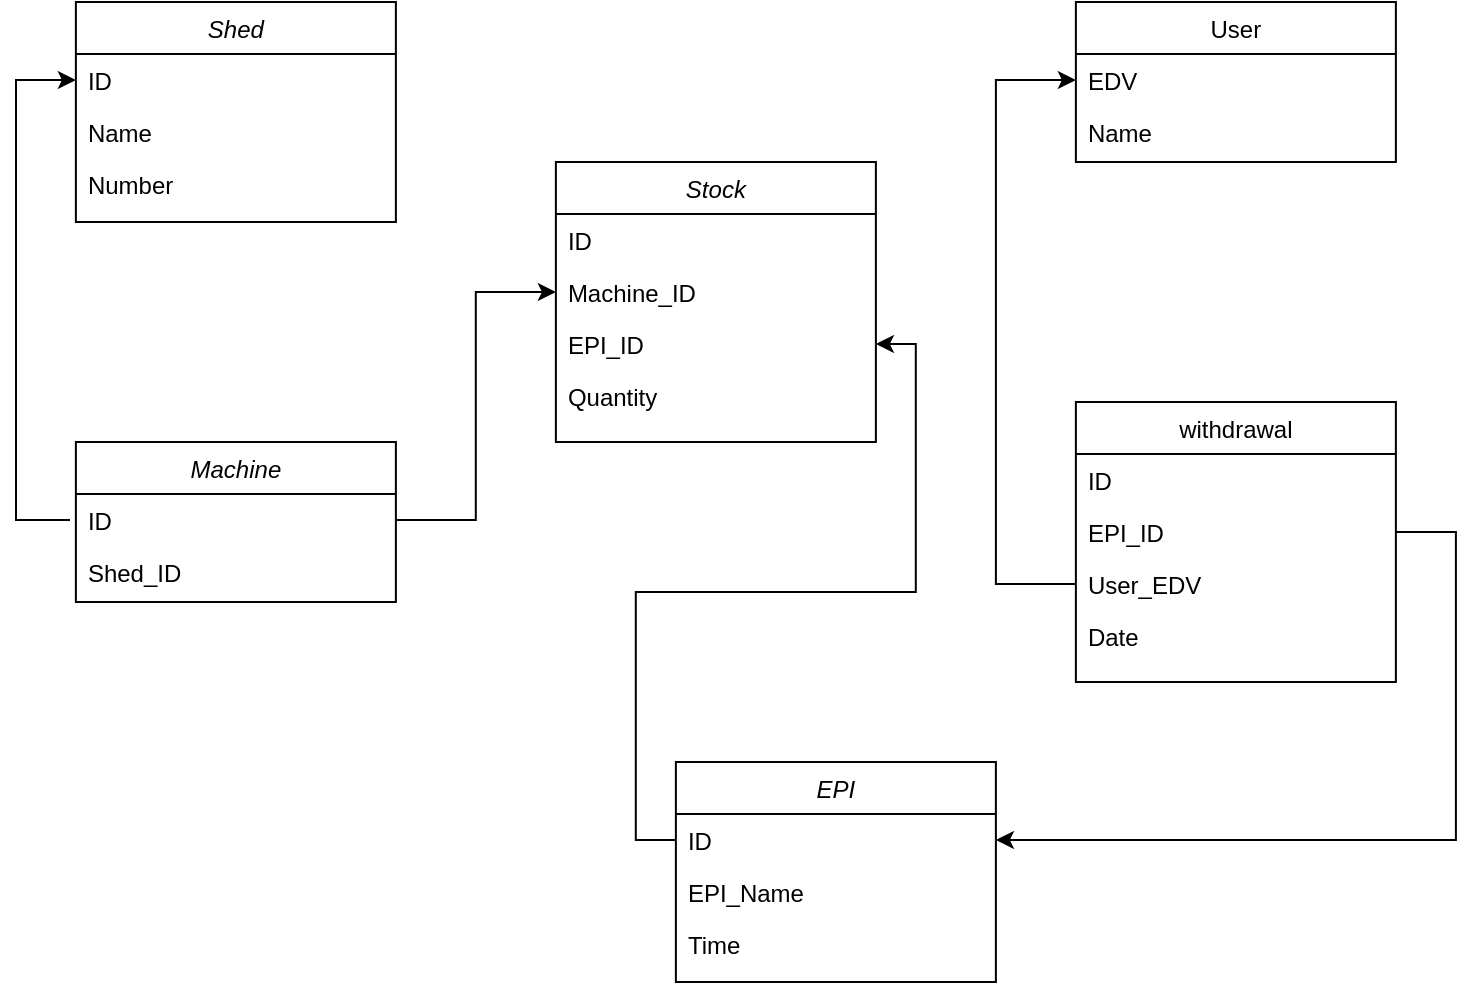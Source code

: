 <mxfile version="23.1.6" type="device">
  <diagram id="C5RBs43oDa-KdzZeNtuy" name="Page-1">
    <mxGraphModel dx="1518" dy="655" grid="1" gridSize="10" guides="1" tooltips="1" connect="1" arrows="1" fold="1" page="1" pageScale="1" pageWidth="827" pageHeight="1169" math="0" shadow="0">
      <root>
        <mxCell id="WIyWlLk6GJQsqaUBKTNV-0" />
        <mxCell id="WIyWlLk6GJQsqaUBKTNV-1" parent="WIyWlLk6GJQsqaUBKTNV-0" />
        <mxCell id="zkfFHV4jXpPFQw0GAbJ--0" value="Shed" style="swimlane;fontStyle=2;align=center;verticalAlign=top;childLayout=stackLayout;horizontal=1;startSize=26;horizontalStack=0;resizeParent=1;resizeLast=0;collapsible=1;marginBottom=0;rounded=0;shadow=0;strokeWidth=1;" parent="WIyWlLk6GJQsqaUBKTNV-1" vertex="1">
          <mxGeometry x="82.94" y="310" width="160" height="110" as="geometry">
            <mxRectangle x="230" y="140" width="160" height="26" as="alternateBounds" />
          </mxGeometry>
        </mxCell>
        <mxCell id="zkfFHV4jXpPFQw0GAbJ--1" value="ID" style="text;align=left;verticalAlign=top;spacingLeft=4;spacingRight=4;overflow=hidden;rotatable=0;points=[[0,0.5],[1,0.5]];portConstraint=eastwest;" parent="zkfFHV4jXpPFQw0GAbJ--0" vertex="1">
          <mxGeometry y="26" width="160" height="26" as="geometry" />
        </mxCell>
        <mxCell id="zkfFHV4jXpPFQw0GAbJ--2" value="Name" style="text;align=left;verticalAlign=top;spacingLeft=4;spacingRight=4;overflow=hidden;rotatable=0;points=[[0,0.5],[1,0.5]];portConstraint=eastwest;rounded=0;shadow=0;html=0;" parent="zkfFHV4jXpPFQw0GAbJ--0" vertex="1">
          <mxGeometry y="52" width="160" height="26" as="geometry" />
        </mxCell>
        <mxCell id="zkfFHV4jXpPFQw0GAbJ--3" value="Number" style="text;align=left;verticalAlign=top;spacingLeft=4;spacingRight=4;overflow=hidden;rotatable=0;points=[[0,0.5],[1,0.5]];portConstraint=eastwest;rounded=0;shadow=0;html=0;" parent="zkfFHV4jXpPFQw0GAbJ--0" vertex="1">
          <mxGeometry y="78" width="160" height="26" as="geometry" />
        </mxCell>
        <mxCell id="zkfFHV4jXpPFQw0GAbJ--17" value="User" style="swimlane;fontStyle=0;align=center;verticalAlign=top;childLayout=stackLayout;horizontal=1;startSize=26;horizontalStack=0;resizeParent=1;resizeLast=0;collapsible=1;marginBottom=0;rounded=0;shadow=0;strokeWidth=1;" parent="WIyWlLk6GJQsqaUBKTNV-1" vertex="1">
          <mxGeometry x="582.94" y="310" width="160" height="80" as="geometry">
            <mxRectangle x="550" y="140" width="160" height="26" as="alternateBounds" />
          </mxGeometry>
        </mxCell>
        <mxCell id="zkfFHV4jXpPFQw0GAbJ--18" value="EDV" style="text;align=left;verticalAlign=top;spacingLeft=4;spacingRight=4;overflow=hidden;rotatable=0;points=[[0,0.5],[1,0.5]];portConstraint=eastwest;" parent="zkfFHV4jXpPFQw0GAbJ--17" vertex="1">
          <mxGeometry y="26" width="160" height="26" as="geometry" />
        </mxCell>
        <mxCell id="zkfFHV4jXpPFQw0GAbJ--19" value="Name" style="text;align=left;verticalAlign=top;spacingLeft=4;spacingRight=4;overflow=hidden;rotatable=0;points=[[0,0.5],[1,0.5]];portConstraint=eastwest;rounded=0;shadow=0;html=0;" parent="zkfFHV4jXpPFQw0GAbJ--17" vertex="1">
          <mxGeometry y="52" width="160" height="26" as="geometry" />
        </mxCell>
        <mxCell id="Jd9xnNtXmX7IsjFRMxR8-0" value="EPI" style="swimlane;fontStyle=2;align=center;verticalAlign=top;childLayout=stackLayout;horizontal=1;startSize=26;horizontalStack=0;resizeParent=1;resizeLast=0;collapsible=1;marginBottom=0;rounded=0;shadow=0;strokeWidth=1;" vertex="1" parent="WIyWlLk6GJQsqaUBKTNV-1">
          <mxGeometry x="382.94" y="690" width="160" height="110" as="geometry">
            <mxRectangle x="230" y="140" width="160" height="26" as="alternateBounds" />
          </mxGeometry>
        </mxCell>
        <mxCell id="Jd9xnNtXmX7IsjFRMxR8-1" value="ID" style="text;align=left;verticalAlign=top;spacingLeft=4;spacingRight=4;overflow=hidden;rotatable=0;points=[[0,0.5],[1,0.5]];portConstraint=eastwest;" vertex="1" parent="Jd9xnNtXmX7IsjFRMxR8-0">
          <mxGeometry y="26" width="160" height="26" as="geometry" />
        </mxCell>
        <mxCell id="Jd9xnNtXmX7IsjFRMxR8-2" value="EPI_Name" style="text;align=left;verticalAlign=top;spacingLeft=4;spacingRight=4;overflow=hidden;rotatable=0;points=[[0,0.5],[1,0.5]];portConstraint=eastwest;rounded=0;shadow=0;html=0;" vertex="1" parent="Jd9xnNtXmX7IsjFRMxR8-0">
          <mxGeometry y="52" width="160" height="26" as="geometry" />
        </mxCell>
        <mxCell id="Jd9xnNtXmX7IsjFRMxR8-4" value="Time" style="text;align=left;verticalAlign=top;spacingLeft=4;spacingRight=4;overflow=hidden;rotatable=0;points=[[0,0.5],[1,0.5]];portConstraint=eastwest;rounded=0;shadow=0;html=0;" vertex="1" parent="Jd9xnNtXmX7IsjFRMxR8-0">
          <mxGeometry y="78" width="160" height="26" as="geometry" />
        </mxCell>
        <mxCell id="Jd9xnNtXmX7IsjFRMxR8-5" value="Machine" style="swimlane;fontStyle=2;align=center;verticalAlign=top;childLayout=stackLayout;horizontal=1;startSize=26;horizontalStack=0;resizeParent=1;resizeLast=0;collapsible=1;marginBottom=0;rounded=0;shadow=0;strokeWidth=1;" vertex="1" parent="WIyWlLk6GJQsqaUBKTNV-1">
          <mxGeometry x="82.94" y="530" width="160" height="80" as="geometry">
            <mxRectangle x="230" y="140" width="160" height="26" as="alternateBounds" />
          </mxGeometry>
        </mxCell>
        <mxCell id="Jd9xnNtXmX7IsjFRMxR8-6" value="ID" style="text;align=left;verticalAlign=top;spacingLeft=4;spacingRight=4;overflow=hidden;rotatable=0;points=[[0,0.5],[1,0.5]];portConstraint=eastwest;" vertex="1" parent="Jd9xnNtXmX7IsjFRMxR8-5">
          <mxGeometry y="26" width="160" height="26" as="geometry" />
        </mxCell>
        <mxCell id="Jd9xnNtXmX7IsjFRMxR8-7" value="Shed_ID" style="text;align=left;verticalAlign=top;spacingLeft=4;spacingRight=4;overflow=hidden;rotatable=0;points=[[0,0.5],[1,0.5]];portConstraint=eastwest;rounded=0;shadow=0;html=0;" vertex="1" parent="Jd9xnNtXmX7IsjFRMxR8-5">
          <mxGeometry y="52" width="160" height="26" as="geometry" />
        </mxCell>
        <mxCell id="Jd9xnNtXmX7IsjFRMxR8-9" value="Stock" style="swimlane;fontStyle=2;align=center;verticalAlign=top;childLayout=stackLayout;horizontal=1;startSize=26;horizontalStack=0;resizeParent=1;resizeLast=0;collapsible=1;marginBottom=0;rounded=0;shadow=0;strokeWidth=1;" vertex="1" parent="WIyWlLk6GJQsqaUBKTNV-1">
          <mxGeometry x="322.94" y="390" width="160" height="140" as="geometry">
            <mxRectangle x="230" y="140" width="160" height="26" as="alternateBounds" />
          </mxGeometry>
        </mxCell>
        <mxCell id="Jd9xnNtXmX7IsjFRMxR8-10" value="ID" style="text;align=left;verticalAlign=top;spacingLeft=4;spacingRight=4;overflow=hidden;rotatable=0;points=[[0,0.5],[1,0.5]];portConstraint=eastwest;" vertex="1" parent="Jd9xnNtXmX7IsjFRMxR8-9">
          <mxGeometry y="26" width="160" height="26" as="geometry" />
        </mxCell>
        <mxCell id="Jd9xnNtXmX7IsjFRMxR8-11" value="Machine_ID" style="text;align=left;verticalAlign=top;spacingLeft=4;spacingRight=4;overflow=hidden;rotatable=0;points=[[0,0.5],[1,0.5]];portConstraint=eastwest;rounded=0;shadow=0;html=0;" vertex="1" parent="Jd9xnNtXmX7IsjFRMxR8-9">
          <mxGeometry y="52" width="160" height="26" as="geometry" />
        </mxCell>
        <mxCell id="Jd9xnNtXmX7IsjFRMxR8-12" value="EPI_ID" style="text;align=left;verticalAlign=top;spacingLeft=4;spacingRight=4;overflow=hidden;rotatable=0;points=[[0,0.5],[1,0.5]];portConstraint=eastwest;rounded=0;shadow=0;html=0;" vertex="1" parent="Jd9xnNtXmX7IsjFRMxR8-9">
          <mxGeometry y="78" width="160" height="26" as="geometry" />
        </mxCell>
        <mxCell id="Jd9xnNtXmX7IsjFRMxR8-13" value="Quantity" style="text;align=left;verticalAlign=top;spacingLeft=4;spacingRight=4;overflow=hidden;rotatable=0;points=[[0,0.5],[1,0.5]];portConstraint=eastwest;rounded=0;shadow=0;html=0;" vertex="1" parent="Jd9xnNtXmX7IsjFRMxR8-9">
          <mxGeometry y="104" width="160" height="26" as="geometry" />
        </mxCell>
        <mxCell id="Jd9xnNtXmX7IsjFRMxR8-17" style="edgeStyle=orthogonalEdgeStyle;rounded=0;orthogonalLoop=1;jettySize=auto;html=1;" edge="1" parent="WIyWlLk6GJQsqaUBKTNV-1" source="Jd9xnNtXmX7IsjFRMxR8-1" target="Jd9xnNtXmX7IsjFRMxR8-12">
          <mxGeometry relative="1" as="geometry" />
        </mxCell>
        <mxCell id="Jd9xnNtXmX7IsjFRMxR8-19" style="edgeStyle=orthogonalEdgeStyle;rounded=0;orthogonalLoop=1;jettySize=auto;html=1;entryX=0;entryY=0.5;entryDx=0;entryDy=0;" edge="1" parent="WIyWlLk6GJQsqaUBKTNV-1" source="Jd9xnNtXmX7IsjFRMxR8-6" target="Jd9xnNtXmX7IsjFRMxR8-11">
          <mxGeometry relative="1" as="geometry" />
        </mxCell>
        <mxCell id="Jd9xnNtXmX7IsjFRMxR8-21" style="edgeStyle=orthogonalEdgeStyle;rounded=0;orthogonalLoop=1;jettySize=auto;html=1;" edge="1" parent="WIyWlLk6GJQsqaUBKTNV-1" target="zkfFHV4jXpPFQw0GAbJ--1">
          <mxGeometry relative="1" as="geometry">
            <mxPoint x="80" y="569" as="sourcePoint" />
            <Array as="points">
              <mxPoint x="75" y="569" />
              <mxPoint x="53" y="569" />
              <mxPoint x="53" y="349" />
            </Array>
          </mxGeometry>
        </mxCell>
        <mxCell id="Jd9xnNtXmX7IsjFRMxR8-22" value="withdrawal" style="swimlane;fontStyle=0;align=center;verticalAlign=top;childLayout=stackLayout;horizontal=1;startSize=26;horizontalStack=0;resizeParent=1;resizeLast=0;collapsible=1;marginBottom=0;rounded=0;shadow=0;strokeWidth=1;" vertex="1" parent="WIyWlLk6GJQsqaUBKTNV-1">
          <mxGeometry x="582.94" y="510" width="160" height="140" as="geometry">
            <mxRectangle x="550" y="140" width="160" height="26" as="alternateBounds" />
          </mxGeometry>
        </mxCell>
        <mxCell id="Jd9xnNtXmX7IsjFRMxR8-23" value="ID" style="text;align=left;verticalAlign=top;spacingLeft=4;spacingRight=4;overflow=hidden;rotatable=0;points=[[0,0.5],[1,0.5]];portConstraint=eastwest;" vertex="1" parent="Jd9xnNtXmX7IsjFRMxR8-22">
          <mxGeometry y="26" width="160" height="26" as="geometry" />
        </mxCell>
        <mxCell id="Jd9xnNtXmX7IsjFRMxR8-24" value="EPI_ID" style="text;align=left;verticalAlign=top;spacingLeft=4;spacingRight=4;overflow=hidden;rotatable=0;points=[[0,0.5],[1,0.5]];portConstraint=eastwest;rounded=0;shadow=0;html=0;" vertex="1" parent="Jd9xnNtXmX7IsjFRMxR8-22">
          <mxGeometry y="52" width="160" height="26" as="geometry" />
        </mxCell>
        <mxCell id="Jd9xnNtXmX7IsjFRMxR8-25" value="User_EDV" style="text;align=left;verticalAlign=top;spacingLeft=4;spacingRight=4;overflow=hidden;rotatable=0;points=[[0,0.5],[1,0.5]];portConstraint=eastwest;rounded=0;shadow=0;html=0;" vertex="1" parent="Jd9xnNtXmX7IsjFRMxR8-22">
          <mxGeometry y="78" width="160" height="26" as="geometry" />
        </mxCell>
        <mxCell id="Jd9xnNtXmX7IsjFRMxR8-26" value="Date" style="text;align=left;verticalAlign=top;spacingLeft=4;spacingRight=4;overflow=hidden;rotatable=0;points=[[0,0.5],[1,0.5]];portConstraint=eastwest;rounded=0;shadow=0;html=0;" vertex="1" parent="Jd9xnNtXmX7IsjFRMxR8-22">
          <mxGeometry y="104" width="160" height="26" as="geometry" />
        </mxCell>
        <mxCell id="Jd9xnNtXmX7IsjFRMxR8-27" style="edgeStyle=orthogonalEdgeStyle;rounded=0;orthogonalLoop=1;jettySize=auto;html=1;entryX=0;entryY=0.5;entryDx=0;entryDy=0;" edge="1" parent="WIyWlLk6GJQsqaUBKTNV-1" source="Jd9xnNtXmX7IsjFRMxR8-25" target="zkfFHV4jXpPFQw0GAbJ--18">
          <mxGeometry relative="1" as="geometry">
            <Array as="points">
              <mxPoint x="542.94" y="601" />
              <mxPoint x="542.94" y="349" />
            </Array>
          </mxGeometry>
        </mxCell>
        <mxCell id="Jd9xnNtXmX7IsjFRMxR8-30" style="edgeStyle=orthogonalEdgeStyle;rounded=0;orthogonalLoop=1;jettySize=auto;html=1;entryX=1;entryY=0.5;entryDx=0;entryDy=0;" edge="1" parent="WIyWlLk6GJQsqaUBKTNV-1" source="Jd9xnNtXmX7IsjFRMxR8-24" target="Jd9xnNtXmX7IsjFRMxR8-1">
          <mxGeometry relative="1" as="geometry">
            <Array as="points">
              <mxPoint x="772.94" y="575" />
              <mxPoint x="772.94" y="729" />
            </Array>
          </mxGeometry>
        </mxCell>
      </root>
    </mxGraphModel>
  </diagram>
</mxfile>
